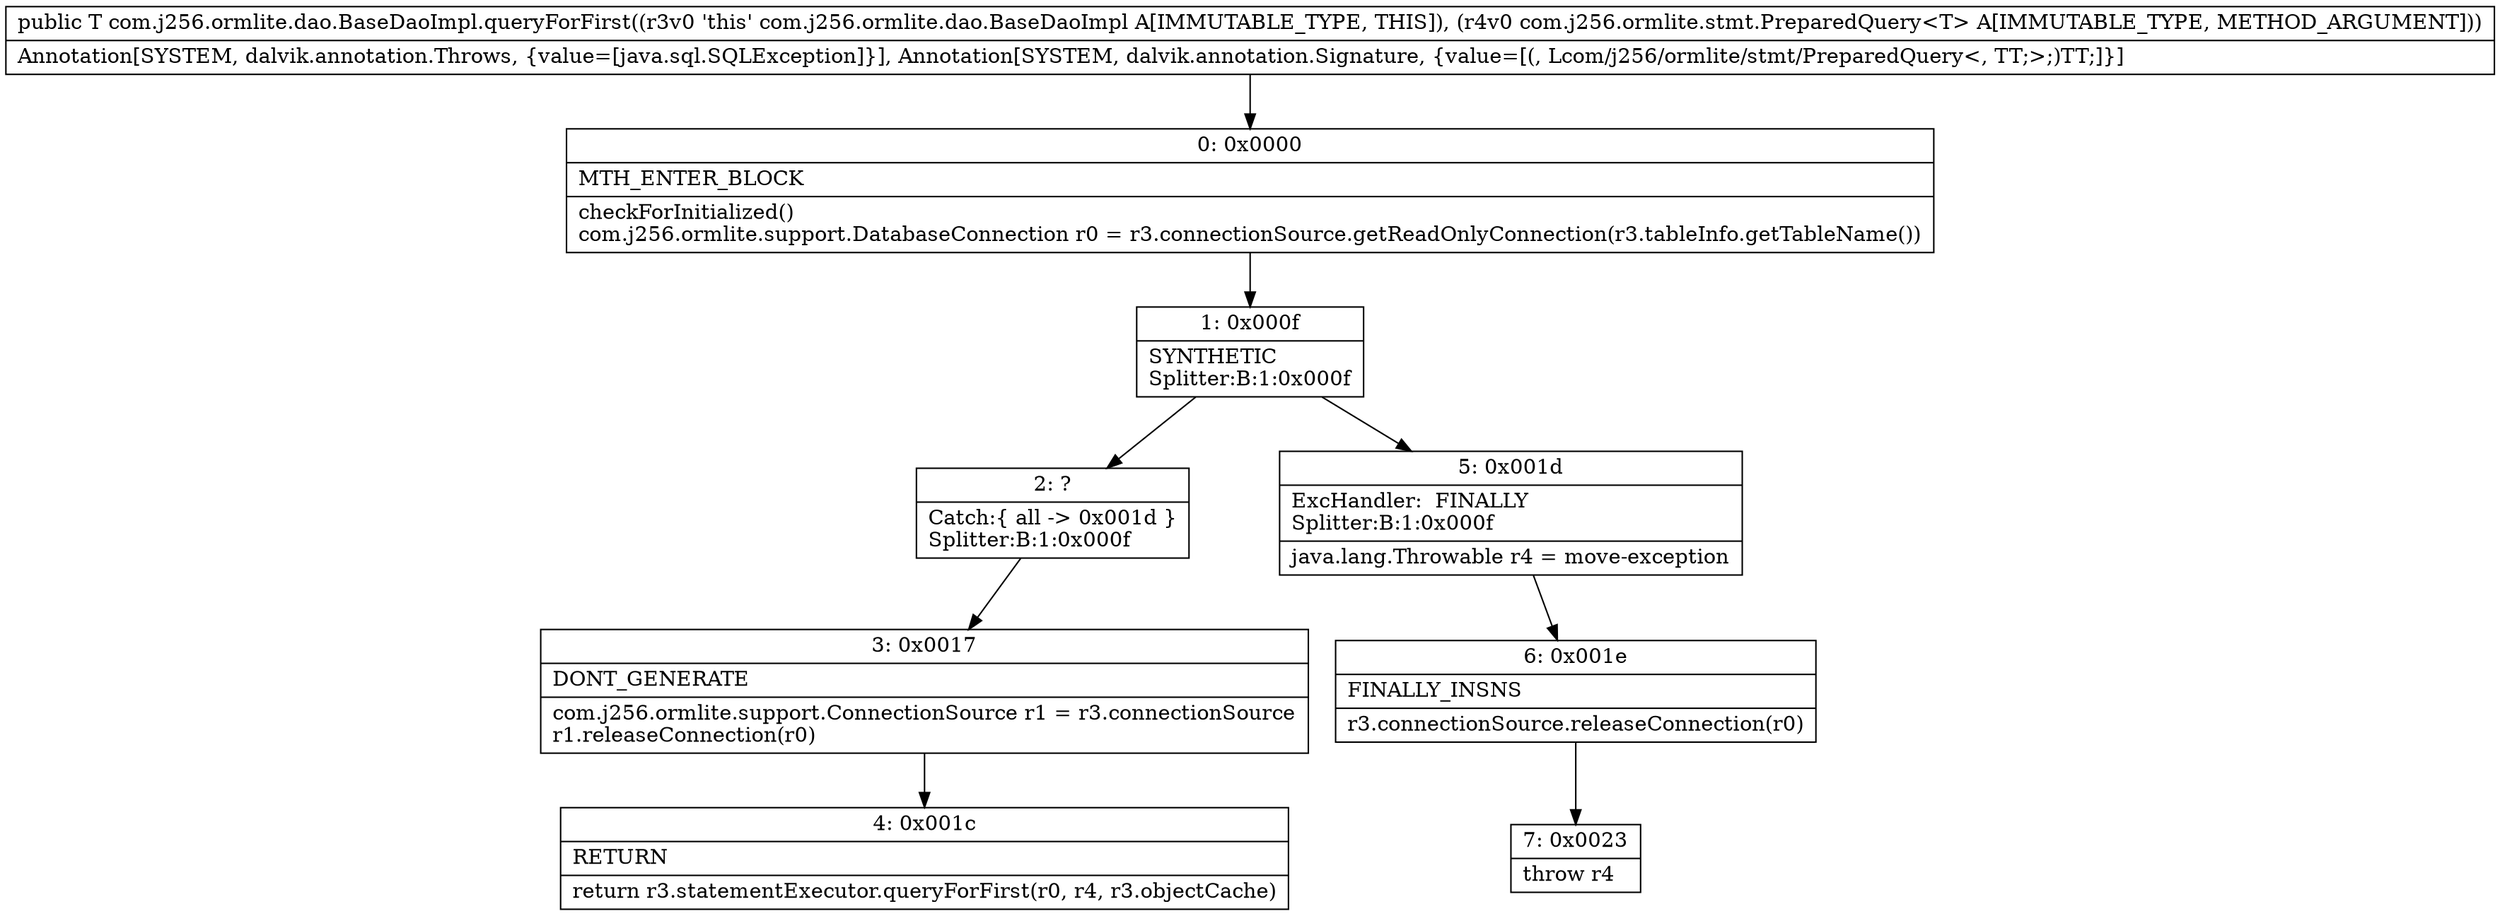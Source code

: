 digraph "CFG forcom.j256.ormlite.dao.BaseDaoImpl.queryForFirst(Lcom\/j256\/ormlite\/stmt\/PreparedQuery;)Ljava\/lang\/Object;" {
Node_0 [shape=record,label="{0\:\ 0x0000|MTH_ENTER_BLOCK\l|checkForInitialized()\lcom.j256.ormlite.support.DatabaseConnection r0 = r3.connectionSource.getReadOnlyConnection(r3.tableInfo.getTableName())\l}"];
Node_1 [shape=record,label="{1\:\ 0x000f|SYNTHETIC\lSplitter:B:1:0x000f\l}"];
Node_2 [shape=record,label="{2\:\ ?|Catch:\{ all \-\> 0x001d \}\lSplitter:B:1:0x000f\l}"];
Node_3 [shape=record,label="{3\:\ 0x0017|DONT_GENERATE\l|com.j256.ormlite.support.ConnectionSource r1 = r3.connectionSource\lr1.releaseConnection(r0)\l}"];
Node_4 [shape=record,label="{4\:\ 0x001c|RETURN\l|return r3.statementExecutor.queryForFirst(r0, r4, r3.objectCache)\l}"];
Node_5 [shape=record,label="{5\:\ 0x001d|ExcHandler:  FINALLY\lSplitter:B:1:0x000f\l|java.lang.Throwable r4 = move\-exception\l}"];
Node_6 [shape=record,label="{6\:\ 0x001e|FINALLY_INSNS\l|r3.connectionSource.releaseConnection(r0)\l}"];
Node_7 [shape=record,label="{7\:\ 0x0023|throw r4\l}"];
MethodNode[shape=record,label="{public T com.j256.ormlite.dao.BaseDaoImpl.queryForFirst((r3v0 'this' com.j256.ormlite.dao.BaseDaoImpl A[IMMUTABLE_TYPE, THIS]), (r4v0 com.j256.ormlite.stmt.PreparedQuery\<T\> A[IMMUTABLE_TYPE, METHOD_ARGUMENT]))  | Annotation[SYSTEM, dalvik.annotation.Throws, \{value=[java.sql.SQLException]\}], Annotation[SYSTEM, dalvik.annotation.Signature, \{value=[(, Lcom\/j256\/ormlite\/stmt\/PreparedQuery\<, TT;\>;)TT;]\}]\l}"];
MethodNode -> Node_0;
Node_0 -> Node_1;
Node_1 -> Node_2;
Node_1 -> Node_5;
Node_2 -> Node_3;
Node_3 -> Node_4;
Node_5 -> Node_6;
Node_6 -> Node_7;
}

